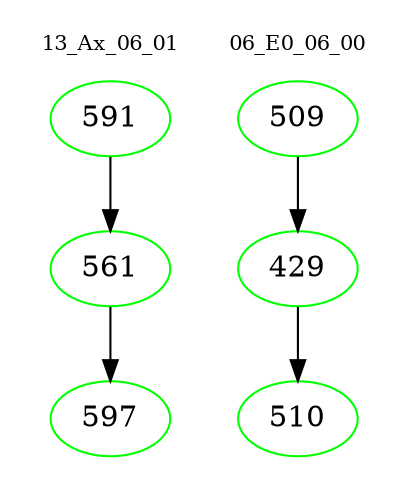 digraph{
subgraph cluster_0 {
color = white
label = "13_Ax_06_01";
fontsize=10;
T0_591 [label="591", color="green"]
T0_591 -> T0_561 [color="black"]
T0_561 [label="561", color="green"]
T0_561 -> T0_597 [color="black"]
T0_597 [label="597", color="green"]
}
subgraph cluster_1 {
color = white
label = "06_E0_06_00";
fontsize=10;
T1_509 [label="509", color="green"]
T1_509 -> T1_429 [color="black"]
T1_429 [label="429", color="green"]
T1_429 -> T1_510 [color="black"]
T1_510 [label="510", color="green"]
}
}
